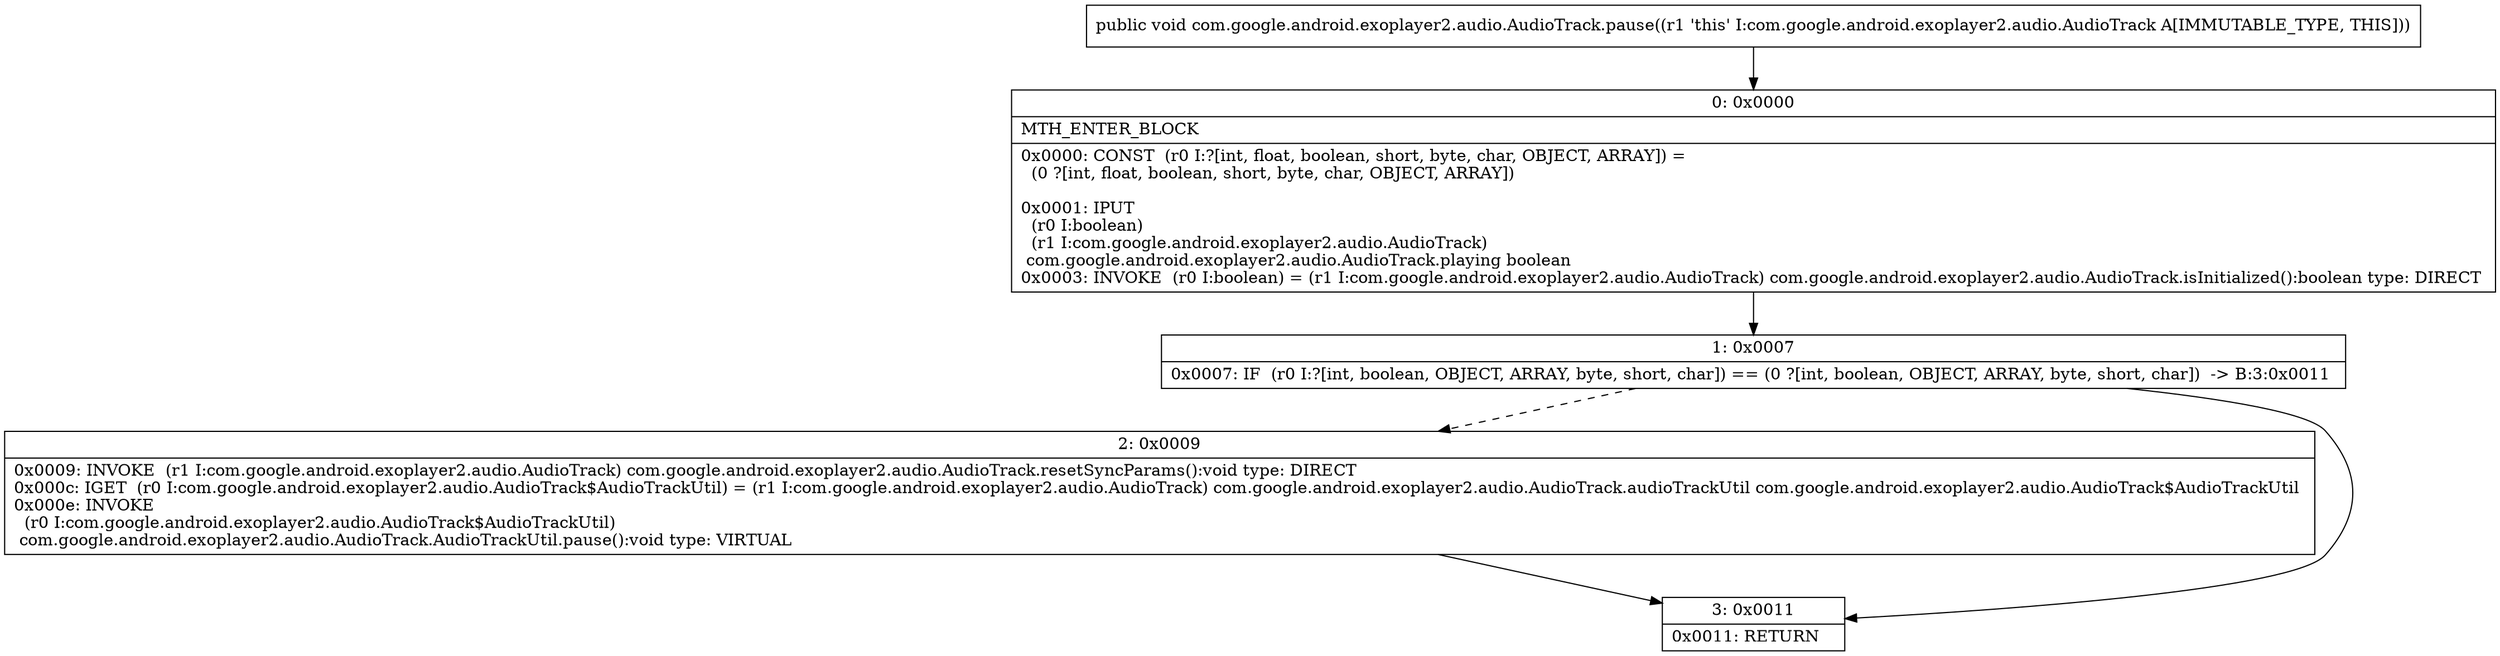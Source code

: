 digraph "CFG forcom.google.android.exoplayer2.audio.AudioTrack.pause()V" {
Node_0 [shape=record,label="{0\:\ 0x0000|MTH_ENTER_BLOCK\l|0x0000: CONST  (r0 I:?[int, float, boolean, short, byte, char, OBJECT, ARRAY]) = \l  (0 ?[int, float, boolean, short, byte, char, OBJECT, ARRAY])\l \l0x0001: IPUT  \l  (r0 I:boolean)\l  (r1 I:com.google.android.exoplayer2.audio.AudioTrack)\l com.google.android.exoplayer2.audio.AudioTrack.playing boolean \l0x0003: INVOKE  (r0 I:boolean) = (r1 I:com.google.android.exoplayer2.audio.AudioTrack) com.google.android.exoplayer2.audio.AudioTrack.isInitialized():boolean type: DIRECT \l}"];
Node_1 [shape=record,label="{1\:\ 0x0007|0x0007: IF  (r0 I:?[int, boolean, OBJECT, ARRAY, byte, short, char]) == (0 ?[int, boolean, OBJECT, ARRAY, byte, short, char])  \-\> B:3:0x0011 \l}"];
Node_2 [shape=record,label="{2\:\ 0x0009|0x0009: INVOKE  (r1 I:com.google.android.exoplayer2.audio.AudioTrack) com.google.android.exoplayer2.audio.AudioTrack.resetSyncParams():void type: DIRECT \l0x000c: IGET  (r0 I:com.google.android.exoplayer2.audio.AudioTrack$AudioTrackUtil) = (r1 I:com.google.android.exoplayer2.audio.AudioTrack) com.google.android.exoplayer2.audio.AudioTrack.audioTrackUtil com.google.android.exoplayer2.audio.AudioTrack$AudioTrackUtil \l0x000e: INVOKE  \l  (r0 I:com.google.android.exoplayer2.audio.AudioTrack$AudioTrackUtil)\l com.google.android.exoplayer2.audio.AudioTrack.AudioTrackUtil.pause():void type: VIRTUAL \l}"];
Node_3 [shape=record,label="{3\:\ 0x0011|0x0011: RETURN   \l}"];
MethodNode[shape=record,label="{public void com.google.android.exoplayer2.audio.AudioTrack.pause((r1 'this' I:com.google.android.exoplayer2.audio.AudioTrack A[IMMUTABLE_TYPE, THIS])) }"];
MethodNode -> Node_0;
Node_0 -> Node_1;
Node_1 -> Node_2[style=dashed];
Node_1 -> Node_3;
Node_2 -> Node_3;
}

